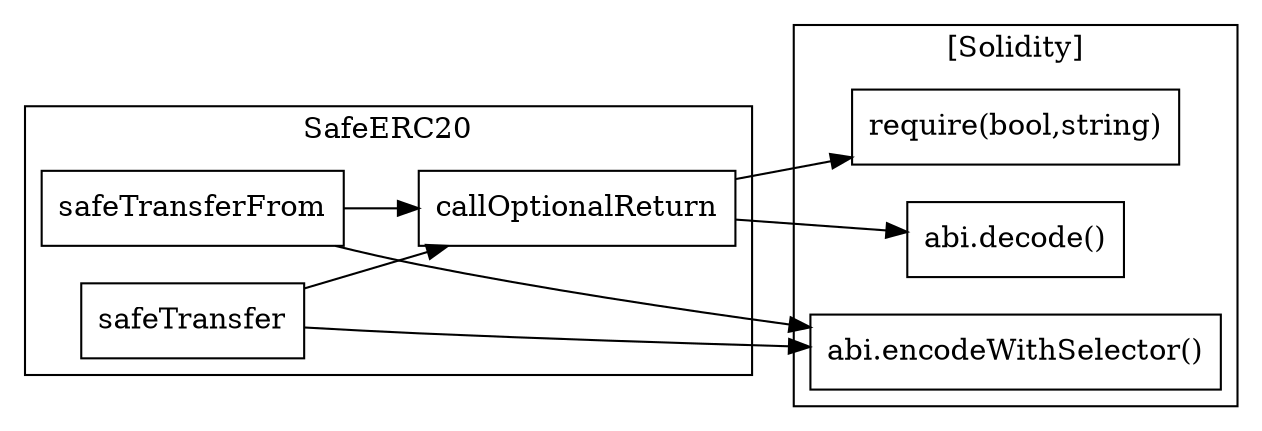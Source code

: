 strict digraph {
rankdir="LR"
node [shape=box]
subgraph cluster_218_SafeERC20 {
label = "SafeERC20"
"218_callOptionalReturn" [label="callOptionalReturn"]
"218_safeTransferFrom" [label="safeTransferFrom"]
"218_safeTransfer" [label="safeTransfer"]
"218_safeTransferFrom" -> "218_callOptionalReturn"
"218_safeTransfer" -> "218_callOptionalReturn"
}subgraph cluster_solidity {
label = "[Solidity]"
"abi.decode()" 
"abi.encodeWithSelector()" 
"require(bool,string)" 
"218_callOptionalReturn" -> "abi.decode()"
"218_safeTransferFrom" -> "abi.encodeWithSelector()"
"218_safeTransfer" -> "abi.encodeWithSelector()"
"218_callOptionalReturn" -> "require(bool,string)"
}
}